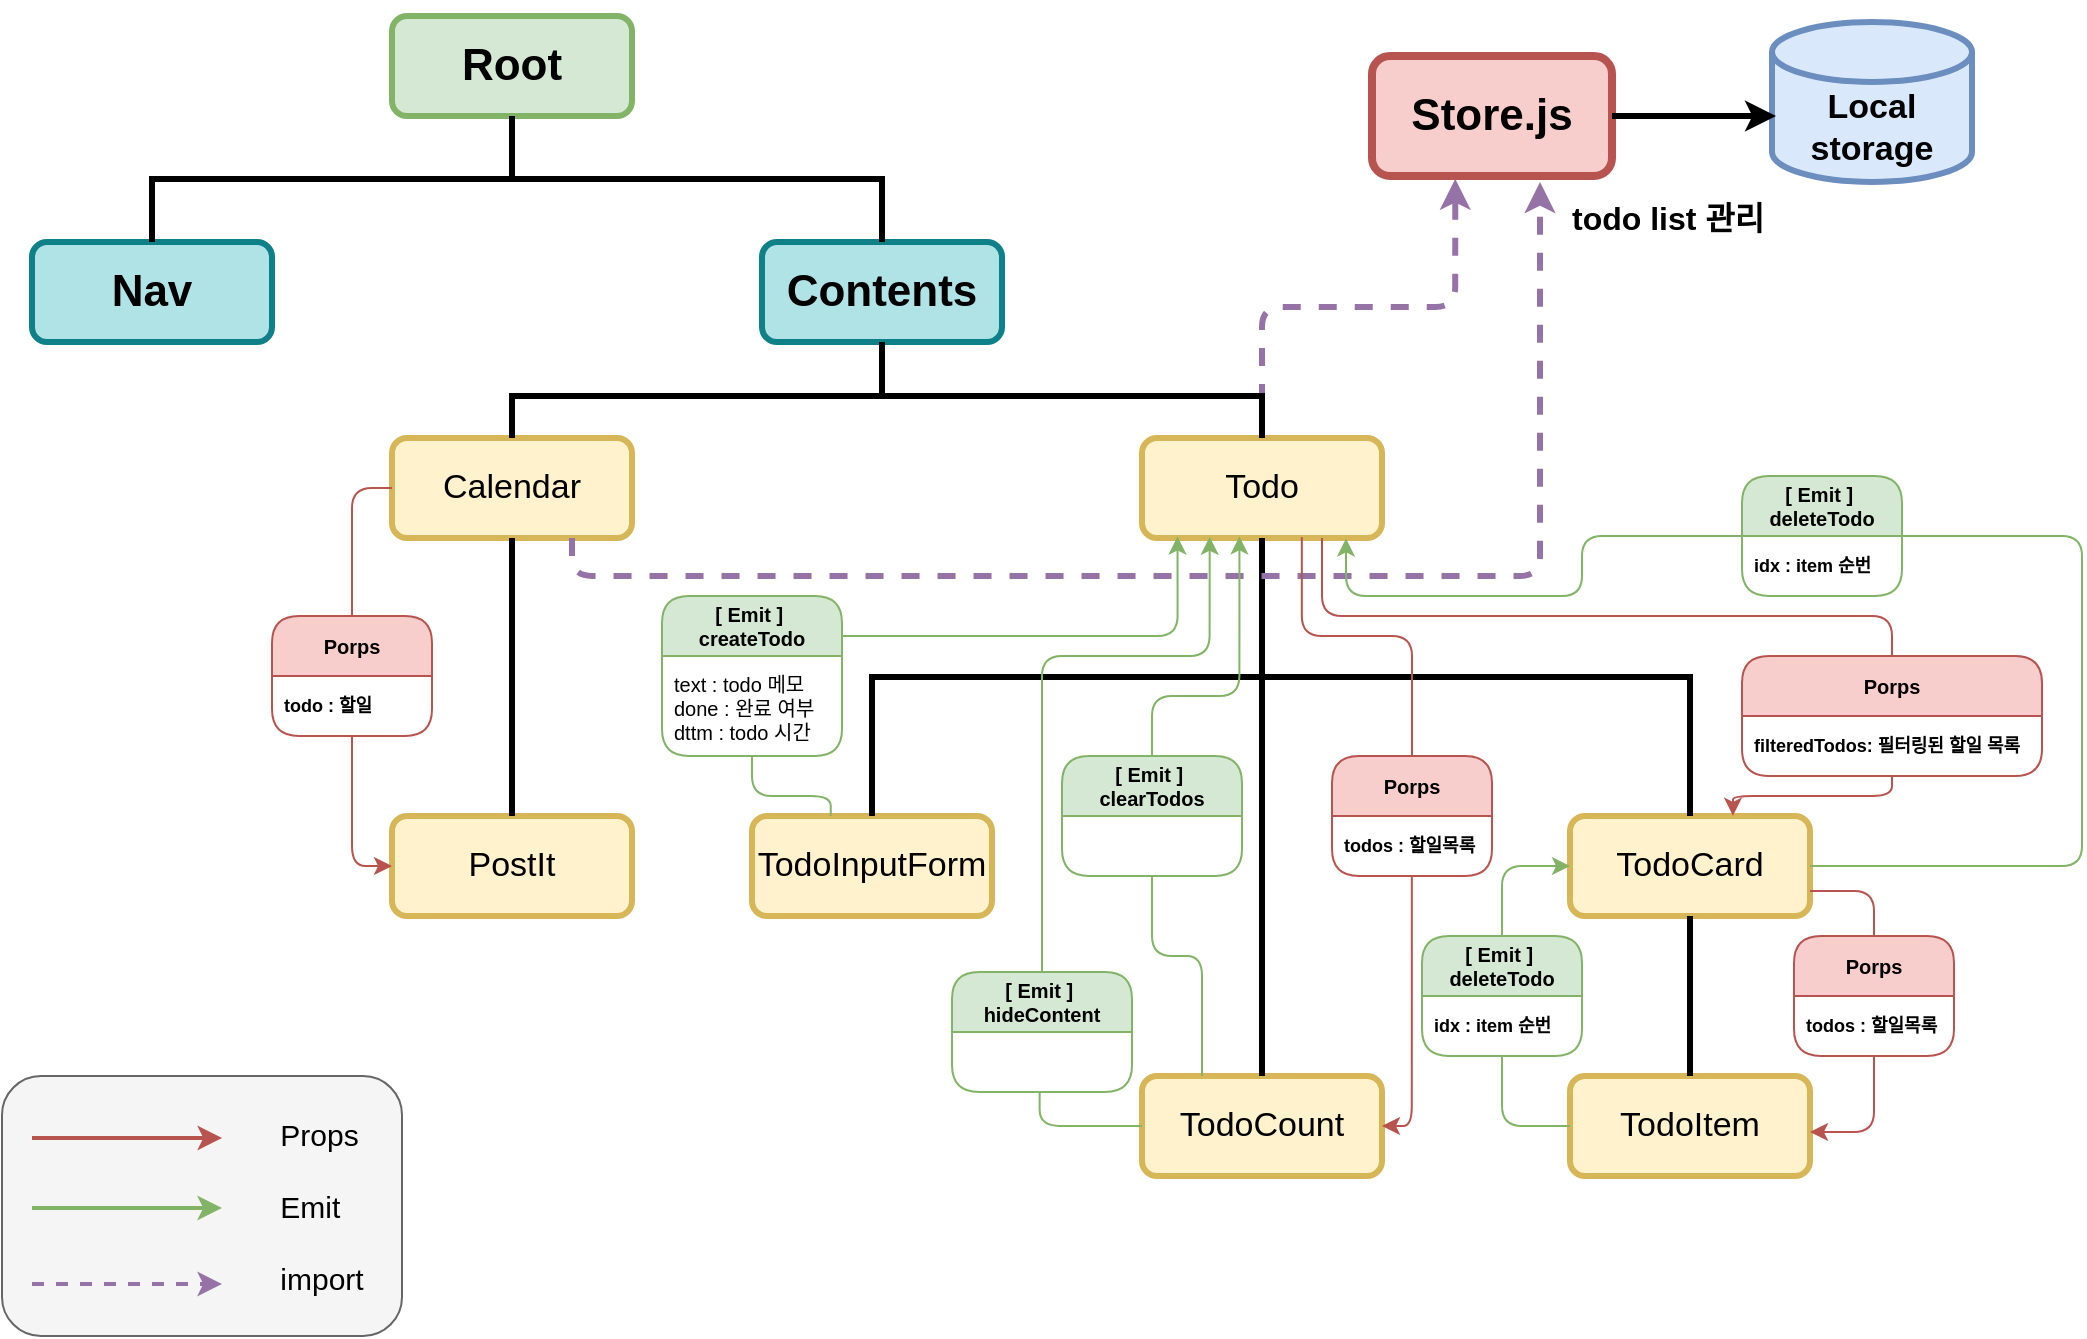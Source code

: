 <mxfile version="22.1.18" type="github">
  <diagram name="Page-1" id="5f0bae14-7c28-e335-631c-24af17079c00">
    <mxGraphModel dx="2026" dy="1119" grid="1" gridSize="10" guides="1" tooltips="1" connect="1" arrows="1" fold="1" page="1" pageScale="1" pageWidth="1100" pageHeight="850" background="none" math="0" shadow="0">
      <root>
        <mxCell id="0" />
        <mxCell id="1" parent="0" />
        <mxCell id="OZHb4zPASjDrgLWmTo2S-56" style="edgeStyle=orthogonalEdgeStyle;rounded=0;orthogonalLoop=1;jettySize=auto;html=1;exitX=0.5;exitY=0;exitDx=0;exitDy=0;" parent="1" source="OZHb4zPASjDrgLWmTo2S-1" edge="1">
          <mxGeometry relative="1" as="geometry">
            <mxPoint x="305.176" y="129.941" as="targetPoint" />
          </mxGeometry>
        </mxCell>
        <mxCell id="OZHb4zPASjDrgLWmTo2S-1" value="&lt;b style=&quot;font-size: 22px;&quot;&gt;&lt;font style=&quot;font-size: 22px;&quot;&gt;Root&lt;/font&gt;&lt;/b&gt;" style="rounded=1;whiteSpace=wrap;html=1;fillColor=#d5e8d4;strokeColor=#82b366;strokeWidth=3;fontSize=22;" parent="1" vertex="1">
          <mxGeometry x="245" y="120" width="120" height="50" as="geometry" />
        </mxCell>
        <mxCell id="OZHb4zPASjDrgLWmTo2S-5" value="&lt;font style=&quot;font-size: 22px;&quot;&gt;&lt;span style=&quot;font-size: 22px;&quot;&gt;Nav&lt;/span&gt;&lt;/font&gt;" style="rounded=1;whiteSpace=wrap;html=1;fillColor=#b0e3e6;strokeColor=#0e8088;strokeWidth=3;verticalAlign=middle;fontSize=22;fontStyle=1" parent="1" vertex="1">
          <mxGeometry x="65" y="233" width="120" height="50" as="geometry" />
        </mxCell>
        <mxCell id="OZHb4zPASjDrgLWmTo2S-6" value="Contents" style="rounded=1;whiteSpace=wrap;html=1;fillColor=#b0e3e6;strokeColor=#0e8088;strokeWidth=3;verticalAlign=middle;fontSize=22;fontStyle=1" parent="1" vertex="1">
          <mxGeometry x="430" y="233" width="120" height="50" as="geometry" />
        </mxCell>
        <mxCell id="OZHb4zPASjDrgLWmTo2S-7" value="TodoItem" style="rounded=1;whiteSpace=wrap;html=1;fontSize=17;strokeWidth=3;fillColor=#fff2cc;strokeColor=#d6b656;" parent="1" vertex="1">
          <mxGeometry x="834" y="650" width="120" height="50" as="geometry" />
        </mxCell>
        <mxCell id="OZHb4zPASjDrgLWmTo2S-8" value="PostIt" style="rounded=1;whiteSpace=wrap;html=1;fontSize=17;strokeWidth=3;fillColor=#fff2cc;strokeColor=#d6b656;" parent="1" vertex="1">
          <mxGeometry x="245" y="520" width="120" height="50" as="geometry" />
        </mxCell>
        <mxCell id="OZHb4zPASjDrgLWmTo2S-9" value="Calendar" style="rounded=1;whiteSpace=wrap;html=1;fontSize=17;strokeWidth=3;fillColor=#fff2cc;strokeColor=#d6b656;" parent="1" vertex="1">
          <mxGeometry x="245" y="331" width="120" height="50" as="geometry" />
        </mxCell>
        <mxCell id="OZHb4zPASjDrgLWmTo2S-55" value="" style="edgeStyle=orthogonalEdgeStyle;rounded=1;orthogonalLoop=1;jettySize=auto;html=1;strokeWidth=3;dashed=1;fillColor=#e1d5e7;strokeColor=#9673a6;entryX=0.347;entryY=1.023;entryDx=0;entryDy=0;entryPerimeter=0;curved=0;" parent="1" source="OZHb4zPASjDrgLWmTo2S-10" target="OZHb4zPASjDrgLWmTo2S-54" edge="1">
          <mxGeometry relative="1" as="geometry" />
        </mxCell>
        <mxCell id="OZHb4zPASjDrgLWmTo2S-10" value="Todo" style="rounded=1;whiteSpace=wrap;html=1;fontSize=17;strokeWidth=3;fillColor=#fff2cc;strokeColor=#d6b656;" parent="1" vertex="1">
          <mxGeometry x="620" y="331" width="120" height="50" as="geometry" />
        </mxCell>
        <mxCell id="OZHb4zPASjDrgLWmTo2S-12" value="TodoCount" style="rounded=1;whiteSpace=wrap;html=1;fontSize=17;strokeWidth=3;fillColor=#fff2cc;strokeColor=#d6b656;" parent="1" vertex="1">
          <mxGeometry x="620" y="650" width="120" height="50" as="geometry" />
        </mxCell>
        <mxCell id="OZHb4zPASjDrgLWmTo2S-13" value="TodoInputForm" style="rounded=1;whiteSpace=wrap;html=1;fontSize=17;strokeWidth=3;fillColor=#fff2cc;strokeColor=#d6b656;" parent="1" vertex="1">
          <mxGeometry x="425" y="520" width="120" height="50" as="geometry" />
        </mxCell>
        <mxCell id="OZHb4zPASjDrgLWmTo2S-14" value="TodoCard" style="rounded=1;whiteSpace=wrap;html=1;fontSize=17;strokeWidth=3;fillColor=#fff2cc;strokeColor=#d6b656;" parent="1" vertex="1">
          <mxGeometry x="834" y="520" width="120" height="50" as="geometry" />
        </mxCell>
        <mxCell id="OZHb4zPASjDrgLWmTo2S-16" value="" style="endArrow=none;html=1;rounded=0;entryX=0.5;entryY=1;entryDx=0;entryDy=0;exitX=0.5;exitY=0;exitDx=0;exitDy=0;edgeStyle=orthogonalEdgeStyle;strokeColor=default;curved=0;strokeWidth=3;" parent="1" source="OZHb4zPASjDrgLWmTo2S-5" target="OZHb4zPASjDrgLWmTo2S-1" edge="1">
          <mxGeometry width="50" height="50" relative="1" as="geometry">
            <mxPoint x="225" y="450" as="sourcePoint" />
            <mxPoint x="275" y="400" as="targetPoint" />
          </mxGeometry>
        </mxCell>
        <mxCell id="OZHb4zPASjDrgLWmTo2S-34" value="" style="endArrow=none;html=1;rounded=0;entryX=0.5;entryY=1;entryDx=0;entryDy=0;exitX=0.5;exitY=0;exitDx=0;exitDy=0;edgeStyle=orthogonalEdgeStyle;strokeWidth=3;" parent="1" source="OZHb4zPASjDrgLWmTo2S-6" target="OZHb4zPASjDrgLWmTo2S-1" edge="1">
          <mxGeometry width="50" height="50" relative="1" as="geometry">
            <mxPoint x="435" y="560" as="sourcePoint" />
            <mxPoint x="485" y="510" as="targetPoint" />
          </mxGeometry>
        </mxCell>
        <mxCell id="OZHb4zPASjDrgLWmTo2S-35" value="" style="endArrow=none;html=1;rounded=0;exitX=0.5;exitY=0;exitDx=0;exitDy=0;entryX=0.5;entryY=1;entryDx=0;entryDy=0;edgeStyle=orthogonalEdgeStyle;strokeWidth=3;" parent="1" source="OZHb4zPASjDrgLWmTo2S-9" target="OZHb4zPASjDrgLWmTo2S-6" edge="1">
          <mxGeometry width="50" height="50" relative="1" as="geometry">
            <mxPoint x="475" y="330" as="sourcePoint" />
            <mxPoint x="525" y="280" as="targetPoint" />
            <Array as="points">
              <mxPoint x="305" y="310" />
              <mxPoint x="490" y="310" />
            </Array>
          </mxGeometry>
        </mxCell>
        <mxCell id="OZHb4zPASjDrgLWmTo2S-36" value="" style="endArrow=none;html=1;rounded=0;exitX=0.5;exitY=0;exitDx=0;exitDy=0;edgeStyle=orthogonalEdgeStyle;strokeWidth=3;entryX=0.5;entryY=1;entryDx=0;entryDy=0;" parent="1" source="OZHb4zPASjDrgLWmTo2S-10" target="OZHb4zPASjDrgLWmTo2S-6" edge="1">
          <mxGeometry width="50" height="50" relative="1" as="geometry">
            <mxPoint x="595" y="400" as="sourcePoint" />
            <mxPoint x="465" y="290" as="targetPoint" />
            <Array as="points">
              <mxPoint x="680" y="310" />
              <mxPoint x="490" y="310" />
            </Array>
          </mxGeometry>
        </mxCell>
        <mxCell id="OZHb4zPASjDrgLWmTo2S-38" value="" style="endArrow=none;html=1;rounded=0;entryX=0.5;entryY=1;entryDx=0;entryDy=0;exitX=0.5;exitY=0;exitDx=0;exitDy=0;edgeStyle=orthogonalEdgeStyle;strokeWidth=3;fontSize=17;" parent="1" source="OZHb4zPASjDrgLWmTo2S-8" target="OZHb4zPASjDrgLWmTo2S-9" edge="1">
          <mxGeometry width="50" height="50" relative="1" as="geometry">
            <mxPoint x="205" y="441" as="sourcePoint" />
            <mxPoint x="255" y="391" as="targetPoint" />
          </mxGeometry>
        </mxCell>
        <mxCell id="OZHb4zPASjDrgLWmTo2S-39" value="" style="endArrow=none;html=1;rounded=0;entryX=0.5;entryY=1;entryDx=0;entryDy=0;exitX=0.5;exitY=0;exitDx=0;exitDy=0;edgeStyle=orthogonalEdgeStyle;strokeWidth=3;fontSize=17;" parent="1" source="OZHb4zPASjDrgLWmTo2S-13" target="OZHb4zPASjDrgLWmTo2S-10" edge="1">
          <mxGeometry width="50" height="50" relative="1" as="geometry">
            <mxPoint x="485" y="560" as="sourcePoint" />
            <mxPoint x="535" y="510" as="targetPoint" />
          </mxGeometry>
        </mxCell>
        <mxCell id="OZHb4zPASjDrgLWmTo2S-40" value="" style="endArrow=none;html=1;rounded=0;exitX=0.5;exitY=0;exitDx=0;exitDy=0;edgeStyle=orthogonalEdgeStyle;strokeWidth=3;fontSize=17;entryX=0.5;entryY=1;entryDx=0;entryDy=0;" parent="1" source="OZHb4zPASjDrgLWmTo2S-12" target="OZHb4zPASjDrgLWmTo2S-10" edge="1">
          <mxGeometry width="50" height="50" relative="1" as="geometry">
            <mxPoint x="615" y="560" as="sourcePoint" />
            <mxPoint x="635" y="380" as="targetPoint" />
          </mxGeometry>
        </mxCell>
        <mxCell id="OZHb4zPASjDrgLWmTo2S-41" value="" style="endArrow=none;html=1;rounded=0;exitX=0.5;exitY=0;exitDx=0;exitDy=0;edgeStyle=orthogonalEdgeStyle;strokeWidth=3;fontSize=17;entryX=0.5;entryY=1;entryDx=0;entryDy=0;" parent="1" source="OZHb4zPASjDrgLWmTo2S-14" target="OZHb4zPASjDrgLWmTo2S-10" edge="1">
          <mxGeometry width="50" height="50" relative="1" as="geometry">
            <mxPoint x="765" y="550" as="sourcePoint" />
            <mxPoint x="635" y="380" as="targetPoint" />
          </mxGeometry>
        </mxCell>
        <mxCell id="OZHb4zPASjDrgLWmTo2S-42" value="" style="endArrow=none;html=1;rounded=0;entryX=0.5;entryY=1;entryDx=0;entryDy=0;exitX=0.5;exitY=0;exitDx=0;exitDy=0;strokeWidth=3;fontSize=17;" parent="1" source="OZHb4zPASjDrgLWmTo2S-7" target="OZHb4zPASjDrgLWmTo2S-14" edge="1">
          <mxGeometry width="50" height="50" relative="1" as="geometry">
            <mxPoint x="884" y="640" as="sourcePoint" />
            <mxPoint x="934" y="590" as="targetPoint" />
          </mxGeometry>
        </mxCell>
        <mxCell id="OZHb4zPASjDrgLWmTo2S-54" value="&lt;b style=&quot;font-size: 22px;&quot;&gt;&lt;font style=&quot;font-size: 22px;&quot;&gt;Store.js&lt;/font&gt;&lt;/b&gt;" style="whiteSpace=wrap;html=1;fontSize=22;fillColor=#f8cecc;strokeColor=#b85450;rounded=1;strokeWidth=4;fontFamily=Helvetica;" parent="1" vertex="1">
          <mxGeometry x="735" y="140" width="120" height="60" as="geometry" />
        </mxCell>
        <mxCell id="OZHb4zPASjDrgLWmTo2S-57" value="&lt;b style=&quot;font-size: 17px;&quot;&gt;Local&lt;br&gt;storage&lt;/b&gt;" style="shape=cylinder3;whiteSpace=wrap;html=1;boundedLbl=1;backgroundOutline=1;size=15;strokeWidth=3;fillColor=#dae8fc;strokeColor=#6c8ebf;" parent="1" vertex="1">
          <mxGeometry x="935" y="123" width="100" height="80" as="geometry" />
        </mxCell>
        <mxCell id="OZHb4zPASjDrgLWmTo2S-58" style="edgeStyle=orthogonalEdgeStyle;rounded=0;orthogonalLoop=1;jettySize=auto;html=1;entryX=0.02;entryY=0.588;entryDx=0;entryDy=0;entryPerimeter=0;strokeWidth=3;" parent="1" source="OZHb4zPASjDrgLWmTo2S-54" target="OZHb4zPASjDrgLWmTo2S-57" edge="1">
          <mxGeometry relative="1" as="geometry" />
        </mxCell>
        <mxCell id="OZHb4zPASjDrgLWmTo2S-59" value="" style="endArrow=classic;html=1;rounded=1;exitX=0.75;exitY=1;exitDx=0;exitDy=0;edgeStyle=orthogonalEdgeStyle;fillColor=#e1d5e7;strokeColor=#9673a6;strokeWidth=3;dashed=1;entryX=0.7;entryY=1.05;entryDx=0;entryDy=0;entryPerimeter=0;curved=0;" parent="1" source="OZHb4zPASjDrgLWmTo2S-9" target="OZHb4zPASjDrgLWmTo2S-54" edge="1">
          <mxGeometry width="50" height="50" relative="1" as="geometry">
            <mxPoint x="335" y="401" as="sourcePoint" />
            <mxPoint x="875" y="230" as="targetPoint" />
            <Array as="points">
              <mxPoint x="335" y="400" />
              <mxPoint x="819" y="400" />
            </Array>
          </mxGeometry>
        </mxCell>
        <mxCell id="OZHb4zPASjDrgLWmTo2S-81" value="&lt;h1&gt;&lt;font style=&quot;font-size: 16px;&quot;&gt;todo list 관리&lt;/font&gt;&lt;/h1&gt;" style="text;html=1;strokeColor=none;fillColor=none;spacing=5;spacingTop=-20;whiteSpace=wrap;overflow=hidden;rounded=0;align=left;verticalAlign=middle;" parent="1" vertex="1">
          <mxGeometry x="830" y="203" width="120" height="32" as="geometry" />
        </mxCell>
        <mxCell id="OZHb4zPASjDrgLWmTo2S-129" style="edgeStyle=orthogonalEdgeStyle;rounded=1;orthogonalLoop=1;jettySize=auto;html=1;entryX=0;entryY=0.5;entryDx=0;entryDy=0;fontFamily=Helvetica;fontSize=9;fontColor=default;fillColor=#d5e8d4;strokeColor=#82b366;curved=0;" parent="1" source="OZHb4zPASjDrgLWmTo2S-90" target="OZHb4zPASjDrgLWmTo2S-14" edge="1">
          <mxGeometry relative="1" as="geometry" />
        </mxCell>
        <mxCell id="OZHb4zPASjDrgLWmTo2S-130" style="edgeStyle=orthogonalEdgeStyle;rounded=1;orthogonalLoop=1;jettySize=auto;html=1;entryX=0;entryY=0.5;entryDx=0;entryDy=0;fontFamily=Helvetica;fontSize=9;fontColor=default;endArrow=none;endFill=0;fillColor=#d5e8d4;strokeColor=#82b366;curved=0;" parent="1" source="OZHb4zPASjDrgLWmTo2S-90" target="OZHb4zPASjDrgLWmTo2S-7" edge="1">
          <mxGeometry relative="1" as="geometry" />
        </mxCell>
        <mxCell id="OZHb4zPASjDrgLWmTo2S-90" value="&lt;h1 style=&quot;border-color: var(--border-color); font-size: 10px;&quot;&gt;&lt;font style=&quot;border-color: var(--border-color);&quot;&gt;[ Emit ]&amp;nbsp;&lt;br style=&quot;border-color: var(--border-color);&quot;&gt;&lt;/font&gt;deleteTodo&lt;/h1&gt;" style="swimlane;fontStyle=0;childLayout=stackLayout;horizontal=1;startSize=30;horizontalStack=0;resizeParent=1;resizeParentMax=0;resizeLast=0;collapsible=1;marginBottom=0;whiteSpace=wrap;html=1;swimlaneFillColor=none;rounded=1;fillColor=#d5e8d4;strokeColor=#82b366;" parent="1" vertex="1">
          <mxGeometry x="760" y="580" width="80" height="60" as="geometry">
            <mxRectangle x="720" y="727" width="90" height="50" as="alternateBounds" />
          </mxGeometry>
        </mxCell>
        <mxCell id="OZHb4zPASjDrgLWmTo2S-91" value="&lt;h1 style=&quot;border-color: var(--border-color); font-size: 9px;&quot;&gt;idx : item 순번&lt;/h1&gt;" style="text;strokeColor=none;fillColor=none;align=left;verticalAlign=middle;spacingLeft=4;spacingRight=4;overflow=hidden;points=[[0,0.5],[1,0.5]];portConstraint=eastwest;rotatable=0;whiteSpace=wrap;html=1;rounded=1;fontSize=9;horizontal=1;" parent="OZHb4zPASjDrgLWmTo2S-90" vertex="1">
          <mxGeometry y="30" width="80" height="30" as="geometry" />
        </mxCell>
        <mxCell id="OZHb4zPASjDrgLWmTo2S-96" value="&lt;h1 style=&quot;border-color: var(--border-color); font-size: 10px;&quot;&gt;&lt;font style=&quot;border-color: var(--border-color);&quot;&gt;[ Emit ]&amp;nbsp;&lt;br style=&quot;border-color: var(--border-color);&quot;&gt;&lt;/font&gt;deleteTodo&lt;/h1&gt;" style="swimlane;fontStyle=0;childLayout=stackLayout;horizontal=1;startSize=30;horizontalStack=0;resizeParent=1;resizeParentMax=0;resizeLast=0;collapsible=1;marginBottom=0;whiteSpace=wrap;html=1;swimlaneFillColor=none;rounded=1;fillColor=#d5e8d4;strokeColor=#82b366;" parent="1" vertex="1">
          <mxGeometry x="920" y="350" width="80" height="60" as="geometry">
            <mxRectangle x="720" y="727" width="90" height="50" as="alternateBounds" />
          </mxGeometry>
        </mxCell>
        <mxCell id="OZHb4zPASjDrgLWmTo2S-97" value="&lt;h1 style=&quot;border-color: var(--border-color); font-size: 9px;&quot;&gt;idx : item 순번&lt;/h1&gt;" style="text;strokeColor=none;fillColor=none;align=left;verticalAlign=middle;spacingLeft=4;spacingRight=4;overflow=hidden;points=[[0,0.5],[1,0.5]];portConstraint=eastwest;rotatable=0;whiteSpace=wrap;html=1;rounded=1;fontSize=9;horizontal=1;" parent="OZHb4zPASjDrgLWmTo2S-96" vertex="1">
          <mxGeometry y="30" width="80" height="30" as="geometry" />
        </mxCell>
        <mxCell id="OZHb4zPASjDrgLWmTo2S-98" value="&lt;h1 style=&quot;border-color: var(--border-color); font-size: 10px;&quot;&gt;&lt;font style=&quot;border-color: var(--border-color);&quot;&gt;Porps&lt;/font&gt;&lt;br&gt;&lt;/h1&gt;" style="swimlane;fontStyle=0;childLayout=stackLayout;horizontal=1;startSize=30;horizontalStack=0;resizeParent=1;resizeParentMax=0;resizeLast=0;collapsible=1;marginBottom=0;whiteSpace=wrap;html=1;swimlaneFillColor=none;rounded=1;fillColor=#f8cecc;strokeColor=#b85450;" parent="1" vertex="1">
          <mxGeometry x="920" y="440" width="150" height="60" as="geometry">
            <mxRectangle x="720" y="727" width="90" height="50" as="alternateBounds" />
          </mxGeometry>
        </mxCell>
        <mxCell id="OZHb4zPASjDrgLWmTo2S-99" value="&lt;h1 style=&quot;border-color: var(--border-color); font-size: 9px;&quot;&gt;filteredTodos: 필터링된 할일 목록&lt;/h1&gt;" style="text;strokeColor=none;fillColor=none;align=left;verticalAlign=middle;spacingLeft=4;spacingRight=4;overflow=hidden;points=[[0,0.5],[1,0.5]];portConstraint=eastwest;rotatable=0;whiteSpace=wrap;html=1;rounded=1;fontSize=9;horizontal=1;" parent="OZHb4zPASjDrgLWmTo2S-98" vertex="1">
          <mxGeometry y="30" width="150" height="30" as="geometry" />
        </mxCell>
        <mxCell id="OZHb4zPASjDrgLWmTo2S-127" style="edgeStyle=orthogonalEdgeStyle;rounded=1;orthogonalLoop=1;jettySize=auto;html=1;entryX=1;entryY=0.75;entryDx=0;entryDy=0;fontFamily=Helvetica;fontSize=9;fontColor=default;endArrow=none;endFill=0;fillColor=#f8cecc;strokeColor=#b85450;curved=0;" parent="1" source="OZHb4zPASjDrgLWmTo2S-101" target="OZHb4zPASjDrgLWmTo2S-14" edge="1">
          <mxGeometry relative="1" as="geometry" />
        </mxCell>
        <mxCell id="OZHb4zPASjDrgLWmTo2S-101" value="&lt;h1 style=&quot;border-color: var(--border-color); font-size: 10px;&quot;&gt;&lt;font style=&quot;border-color: var(--border-color);&quot;&gt;Porps&lt;/font&gt;&lt;br&gt;&lt;/h1&gt;" style="swimlane;fontStyle=0;childLayout=stackLayout;horizontal=1;startSize=30;horizontalStack=0;resizeParent=1;resizeParentMax=0;resizeLast=0;collapsible=1;marginBottom=0;whiteSpace=wrap;html=1;swimlaneFillColor=none;rounded=1;fillColor=#f8cecc;strokeColor=#b85450;" parent="1" vertex="1">
          <mxGeometry x="946" y="580" width="80" height="60" as="geometry">
            <mxRectangle x="720" y="727" width="90" height="50" as="alternateBounds" />
          </mxGeometry>
        </mxCell>
        <mxCell id="OZHb4zPASjDrgLWmTo2S-102" value="&lt;h1 style=&quot;border-color: var(--border-color); font-size: 9px;&quot;&gt;todos : 할일목록&lt;/h1&gt;" style="text;strokeColor=none;fillColor=none;align=left;verticalAlign=middle;spacingLeft=4;spacingRight=4;overflow=hidden;points=[[0,0.5],[1,0.5]];portConstraint=eastwest;rotatable=0;whiteSpace=wrap;html=1;rounded=1;fontSize=9;horizontal=1;" parent="OZHb4zPASjDrgLWmTo2S-101" vertex="1">
          <mxGeometry y="30" width="80" height="30" as="geometry" />
        </mxCell>
        <mxCell id="OZHb4zPASjDrgLWmTo2S-107" value="&lt;h1 style=&quot;border-color: var(--border-color); font-size: 10px;&quot;&gt;&lt;font style=&quot;border-color: var(--border-color);&quot;&gt;[ Emit ]&amp;nbsp;&lt;br style=&quot;border-color: var(--border-color);&quot;&gt;&lt;/font&gt;createTodo&lt;/h1&gt;" style="swimlane;fontStyle=0;childLayout=stackLayout;horizontal=1;startSize=30;horizontalStack=0;resizeParent=1;resizeParentMax=0;resizeLast=0;collapsible=1;marginBottom=0;whiteSpace=wrap;html=1;swimlaneFillColor=none;rounded=1;fillColor=#d5e8d4;strokeColor=#82b366;" parent="1" vertex="1">
          <mxGeometry x="380" y="410" width="90" height="80" as="geometry">
            <mxRectangle x="720" y="727" width="90" height="50" as="alternateBounds" />
          </mxGeometry>
        </mxCell>
        <mxCell id="OZHb4zPASjDrgLWmTo2S-108" value="&lt;h1 style=&quot;border-color: var(--border-color); font-size: 10px;&quot;&gt;&lt;font style=&quot;border-color: var(--border-color); font-weight: normal;&quot;&gt;&lt;font style=&quot;border-color: var(--border-color);&quot;&gt;text : todo 메모&lt;br style=&quot;border-color: var(--border-color);&quot;&gt;&lt;/font&gt;done : 완료 여부&lt;br style=&quot;border-color: var(--border-color);&quot;&gt;dttm : todo 시간&lt;/font&gt;&lt;/h1&gt;" style="text;strokeColor=none;fillColor=none;align=left;verticalAlign=middle;spacingLeft=4;spacingRight=4;overflow=hidden;points=[[0,0.5],[1,0.5]];portConstraint=eastwest;rotatable=0;whiteSpace=wrap;html=1;rounded=1;fontSize=9;horizontal=1;" parent="OZHb4zPASjDrgLWmTo2S-107" vertex="1">
          <mxGeometry y="30" width="90" height="50" as="geometry" />
        </mxCell>
        <mxCell id="OZHb4zPASjDrgLWmTo2S-136" style="edgeStyle=orthogonalEdgeStyle;rounded=1;orthogonalLoop=1;jettySize=auto;html=1;entryX=1;entryY=0.5;entryDx=0;entryDy=0;fontFamily=Helvetica;fontSize=9;fontColor=default;curved=0;fillColor=#f8cecc;strokeColor=#b85450;exitX=0.499;exitY=0.984;exitDx=0;exitDy=0;exitPerimeter=0;" parent="1" source="OZHb4zPASjDrgLWmTo2S-117" target="OZHb4zPASjDrgLWmTo2S-12" edge="1">
          <mxGeometry relative="1" as="geometry">
            <Array as="points">
              <mxPoint x="755" y="675" />
            </Array>
          </mxGeometry>
        </mxCell>
        <mxCell id="OZHb4zPASjDrgLWmTo2S-116" value="&lt;h1 style=&quot;border-color: var(--border-color); font-size: 10px;&quot;&gt;&lt;font style=&quot;border-color: var(--border-color);&quot;&gt;Porps&lt;/font&gt;&lt;br&gt;&lt;/h1&gt;" style="swimlane;fontStyle=0;childLayout=stackLayout;horizontal=1;startSize=30;horizontalStack=0;resizeParent=1;resizeParentMax=0;resizeLast=0;collapsible=1;marginBottom=0;whiteSpace=wrap;html=1;swimlaneFillColor=none;rounded=1;fillColor=#f8cecc;strokeColor=#b85450;" parent="1" vertex="1">
          <mxGeometry x="715" y="490" width="80" height="60" as="geometry">
            <mxRectangle x="720" y="727" width="90" height="50" as="alternateBounds" />
          </mxGeometry>
        </mxCell>
        <mxCell id="OZHb4zPASjDrgLWmTo2S-117" value="&lt;h1 style=&quot;border-color: var(--border-color); font-size: 9px;&quot;&gt;todos : 할일목록&lt;/h1&gt;" style="text;strokeColor=none;fillColor=none;align=left;verticalAlign=middle;spacingLeft=4;spacingRight=4;overflow=hidden;points=[[0,0.5],[1,0.5]];portConstraint=eastwest;rotatable=0;whiteSpace=wrap;html=1;rounded=1;fontSize=9;horizontal=1;" parent="OZHb4zPASjDrgLWmTo2S-116" vertex="1">
          <mxGeometry y="30" width="80" height="30" as="geometry" />
        </mxCell>
        <mxCell id="OZHb4zPASjDrgLWmTo2S-121" style="edgeStyle=orthogonalEdgeStyle;rounded=1;orthogonalLoop=1;jettySize=auto;html=1;entryX=0.75;entryY=1;entryDx=0;entryDy=0;fontFamily=Helvetica;fontSize=9;fontColor=default;exitX=0.5;exitY=0;exitDx=0;exitDy=0;curved=0;endArrow=none;endFill=0;fillColor=#f8cecc;strokeColor=#b85450;" parent="1" source="OZHb4zPASjDrgLWmTo2S-98" target="OZHb4zPASjDrgLWmTo2S-10" edge="1">
          <mxGeometry relative="1" as="geometry">
            <Array as="points">
              <mxPoint x="995" y="420" />
              <mxPoint x="710" y="420" />
            </Array>
          </mxGeometry>
        </mxCell>
        <mxCell id="OZHb4zPASjDrgLWmTo2S-122" style="edgeStyle=orthogonalEdgeStyle;rounded=1;orthogonalLoop=1;jettySize=auto;html=1;exitX=0.5;exitY=1;exitDx=0;exitDy=0;entryX=0.679;entryY=-0.002;entryDx=0;entryDy=0;entryPerimeter=0;fontFamily=Helvetica;fontSize=9;fontColor=default;endArrow=classic;endFill=1;curved=0;fillColor=#f8cecc;strokeColor=#b85450;" parent="1" source="OZHb4zPASjDrgLWmTo2S-98" target="OZHb4zPASjDrgLWmTo2S-14" edge="1">
          <mxGeometry relative="1" as="geometry">
            <Array as="points">
              <mxPoint x="995" y="510" />
              <mxPoint x="915" y="510" />
            </Array>
          </mxGeometry>
        </mxCell>
        <mxCell id="OZHb4zPASjDrgLWmTo2S-124" style="edgeStyle=orthogonalEdgeStyle;rounded=1;orthogonalLoop=1;jettySize=auto;html=1;exitX=1;exitY=0.5;exitDx=0;exitDy=0;fontFamily=Helvetica;fontSize=9;fontColor=default;endArrow=none;endFill=0;fillColor=#d5e8d4;strokeColor=#82b366;curved=0;" parent="1" source="OZHb4zPASjDrgLWmTo2S-14" edge="1">
          <mxGeometry relative="1" as="geometry">
            <mxPoint x="1000" y="380" as="targetPoint" />
            <Array as="points">
              <mxPoint x="1090" y="545" />
              <mxPoint x="1090" y="380" />
            </Array>
          </mxGeometry>
        </mxCell>
        <mxCell id="OZHb4zPASjDrgLWmTo2S-125" style="edgeStyle=orthogonalEdgeStyle;rounded=1;orthogonalLoop=1;jettySize=auto;html=1;exitX=0;exitY=0.5;exitDx=0;exitDy=0;entryX=0.846;entryY=1.004;entryDx=0;entryDy=0;entryPerimeter=0;fontFamily=Helvetica;fontSize=9;fontColor=default;fillColor=#d5e8d4;strokeColor=#82b366;curved=0;" parent="1" source="OZHb4zPASjDrgLWmTo2S-96" target="OZHb4zPASjDrgLWmTo2S-10" edge="1">
          <mxGeometry relative="1" as="geometry">
            <Array as="points">
              <mxPoint x="840" y="380" />
              <mxPoint x="840" y="410" />
              <mxPoint x="722" y="410" />
              <mxPoint x="722" y="381" />
            </Array>
          </mxGeometry>
        </mxCell>
        <mxCell id="OZHb4zPASjDrgLWmTo2S-128" style="edgeStyle=orthogonalEdgeStyle;rounded=1;orthogonalLoop=1;jettySize=auto;html=1;exitX=0.5;exitY=1;exitDx=0;exitDy=0;entryX=1;entryY=0.56;entryDx=0;entryDy=0;entryPerimeter=0;fontFamily=Helvetica;fontSize=9;fontColor=default;fillColor=#f8cecc;strokeColor=#b85450;curved=0;" parent="1" source="OZHb4zPASjDrgLWmTo2S-101" target="OZHb4zPASjDrgLWmTo2S-7" edge="1">
          <mxGeometry relative="1" as="geometry" />
        </mxCell>
        <mxCell id="OZHb4zPASjDrgLWmTo2S-131" style="edgeStyle=orthogonalEdgeStyle;rounded=1;orthogonalLoop=1;jettySize=auto;html=1;entryX=0.328;entryY=0;entryDx=0;entryDy=0;entryPerimeter=0;fontFamily=Helvetica;fontSize=9;fontColor=default;curved=0;endArrow=none;endFill=0;fillColor=#d5e8d4;strokeColor=#82b366;" parent="1" source="OZHb4zPASjDrgLWmTo2S-107" target="OZHb4zPASjDrgLWmTo2S-13" edge="1">
          <mxGeometry relative="1" as="geometry" />
        </mxCell>
        <mxCell id="OZHb4zPASjDrgLWmTo2S-132" style="edgeStyle=orthogonalEdgeStyle;rounded=1;orthogonalLoop=1;jettySize=auto;html=1;exitX=1;exitY=0.25;exitDx=0;exitDy=0;entryX=0.148;entryY=0.985;entryDx=0;entryDy=0;entryPerimeter=0;fontFamily=Helvetica;fontSize=9;fontColor=default;curved=0;fillColor=#d5e8d4;strokeColor=#82b366;" parent="1" source="OZHb4zPASjDrgLWmTo2S-107" target="OZHb4zPASjDrgLWmTo2S-10" edge="1">
          <mxGeometry relative="1" as="geometry" />
        </mxCell>
        <mxCell id="OZHb4zPASjDrgLWmTo2S-133" style="edgeStyle=orthogonalEdgeStyle;rounded=1;orthogonalLoop=1;jettySize=auto;html=1;entryX=0.666;entryY=0.992;entryDx=0;entryDy=0;entryPerimeter=0;fontFamily=Helvetica;fontSize=9;fontColor=default;endArrow=none;endFill=0;curved=0;fillColor=#f8cecc;strokeColor=#b85450;exitX=0.5;exitY=0;exitDx=0;exitDy=0;" parent="1" source="OZHb4zPASjDrgLWmTo2S-116" target="OZHb4zPASjDrgLWmTo2S-10" edge="1">
          <mxGeometry relative="1" as="geometry">
            <Array as="points">
              <mxPoint x="755" y="430" />
              <mxPoint x="700" y="430" />
            </Array>
          </mxGeometry>
        </mxCell>
        <mxCell id="OZHb4zPASjDrgLWmTo2S-142" style="edgeStyle=orthogonalEdgeStyle;rounded=1;orthogonalLoop=1;jettySize=auto;html=1;entryX=0;entryY=0.5;entryDx=0;entryDy=0;fontFamily=Helvetica;fontSize=9;fontColor=default;fillColor=#f8cecc;strokeColor=#b85450;curved=0;" parent="1" source="OZHb4zPASjDrgLWmTo2S-139" target="OZHb4zPASjDrgLWmTo2S-8" edge="1">
          <mxGeometry relative="1" as="geometry" />
        </mxCell>
        <mxCell id="OZHb4zPASjDrgLWmTo2S-143" style="edgeStyle=orthogonalEdgeStyle;rounded=1;orthogonalLoop=1;jettySize=auto;html=1;exitX=0.5;exitY=0;exitDx=0;exitDy=0;entryX=0;entryY=0.5;entryDx=0;entryDy=0;fontFamily=Helvetica;fontSize=9;fontColor=default;endArrow=none;endFill=0;fillColor=#f8cecc;strokeColor=#b85450;curved=0;" parent="1" source="OZHb4zPASjDrgLWmTo2S-139" target="OZHb4zPASjDrgLWmTo2S-9" edge="1">
          <mxGeometry relative="1" as="geometry" />
        </mxCell>
        <mxCell id="OZHb4zPASjDrgLWmTo2S-139" value="&lt;h1 style=&quot;border-color: var(--border-color); font-size: 10px;&quot;&gt;&lt;font style=&quot;border-color: var(--border-color);&quot;&gt;Porps&lt;/font&gt;&lt;br&gt;&lt;/h1&gt;" style="swimlane;fontStyle=0;childLayout=stackLayout;horizontal=1;startSize=30;horizontalStack=0;resizeParent=1;resizeParentMax=0;resizeLast=0;collapsible=1;marginBottom=0;whiteSpace=wrap;html=1;swimlaneFillColor=none;rounded=1;fillColor=#f8cecc;strokeColor=#b85450;" parent="1" vertex="1">
          <mxGeometry x="185" y="420" width="80" height="60" as="geometry">
            <mxRectangle x="720" y="727" width="90" height="50" as="alternateBounds" />
          </mxGeometry>
        </mxCell>
        <mxCell id="OZHb4zPASjDrgLWmTo2S-140" value="&lt;h1 style=&quot;border-color: var(--border-color); font-size: 9px;&quot;&gt;todo : 할일&lt;/h1&gt;" style="text;strokeColor=none;fillColor=none;align=left;verticalAlign=middle;spacingLeft=4;spacingRight=4;overflow=hidden;points=[[0,0.5],[1,0.5]];portConstraint=eastwest;rotatable=0;whiteSpace=wrap;html=1;rounded=1;fontSize=9;horizontal=1;" parent="OZHb4zPASjDrgLWmTo2S-139" vertex="1">
          <mxGeometry y="30" width="80" height="30" as="geometry" />
        </mxCell>
        <mxCell id="OZHb4zPASjDrgLWmTo2S-153" value="" style="group" parent="1" vertex="1" connectable="0">
          <mxGeometry x="50" y="650" width="200" height="130" as="geometry" />
        </mxCell>
        <mxCell id="OZHb4zPASjDrgLWmTo2S-73" value="" style="rounded=1;whiteSpace=wrap;html=1;fillColor=#f5f5f5;strokeWidth=1;fontColor=#333333;strokeColor=#666666;" parent="OZHb4zPASjDrgLWmTo2S-153" vertex="1">
          <mxGeometry width="200" height="130" as="geometry" />
        </mxCell>
        <mxCell id="OZHb4zPASjDrgLWmTo2S-145" value="" style="endArrow=classic;html=1;rounded=0;fontFamily=Helvetica;fontSize=9;fontColor=default;entryX=0.453;entryY=0.294;entryDx=0;entryDy=0;entryPerimeter=0;strokeWidth=2;fillColor=#f8cecc;strokeColor=#b85450;" parent="OZHb4zPASjDrgLWmTo2S-153" edge="1">
          <mxGeometry width="50" height="50" relative="1" as="geometry">
            <mxPoint x="15" y="31.02" as="sourcePoint" />
            <mxPoint x="110.045" y="31.0" as="targetPoint" />
          </mxGeometry>
        </mxCell>
        <mxCell id="OZHb4zPASjDrgLWmTo2S-146" value="" style="endArrow=classic;html=1;rounded=0;fontFamily=Helvetica;fontSize=9;fontColor=default;entryX=0.453;entryY=0.294;entryDx=0;entryDy=0;entryPerimeter=0;strokeWidth=2;fillColor=#d5e8d4;strokeColor=#82b366;" parent="OZHb4zPASjDrgLWmTo2S-153" edge="1">
          <mxGeometry width="50" height="50" relative="1" as="geometry">
            <mxPoint x="15" y="66" as="sourcePoint" />
            <mxPoint x="110" y="66" as="targetPoint" />
          </mxGeometry>
        </mxCell>
        <mxCell id="OZHb4zPASjDrgLWmTo2S-147" value="" style="endArrow=classic;html=1;rounded=0;fontFamily=Helvetica;fontSize=9;fontColor=default;entryX=0.453;entryY=0.294;entryDx=0;entryDy=0;entryPerimeter=0;strokeWidth=2;dashed=1;fillColor=#e1d5e7;strokeColor=#9673a6;" parent="OZHb4zPASjDrgLWmTo2S-153" edge="1">
          <mxGeometry width="50" height="50" relative="1" as="geometry">
            <mxPoint x="15" y="104" as="sourcePoint" />
            <mxPoint x="110" y="104" as="targetPoint" />
          </mxGeometry>
        </mxCell>
        <mxCell id="OZHb4zPASjDrgLWmTo2S-151" value="&lt;div style=&quot;text-align: left; font-size: 15px;&quot;&gt;&lt;span style=&quot;background-color: initial;&quot;&gt;&lt;font style=&quot;font-size: 15px;&quot;&gt;Props&lt;/font&gt;&lt;/span&gt;&lt;/div&gt;&lt;div style=&quot;text-align: left; font-size: 15px;&quot;&gt;&lt;span style=&quot;background-color: initial;&quot;&gt;&lt;font style=&quot;font-size: 15px;&quot;&gt;&lt;br&gt;&lt;/font&gt;&lt;/span&gt;&lt;/div&gt;&lt;div style=&quot;text-align: left; font-size: 15px;&quot;&gt;&lt;span style=&quot;background-color: initial;&quot;&gt;&lt;font style=&quot;font-size: 15px;&quot;&gt;Emit&amp;nbsp;&lt;/font&gt;&lt;/span&gt;&lt;/div&gt;&lt;div style=&quot;text-align: left; font-size: 15px;&quot;&gt;&lt;span style=&quot;background-color: initial;&quot;&gt;&lt;font style=&quot;font-size: 15px;&quot;&gt;&lt;br&gt;&lt;/font&gt;&lt;/span&gt;&lt;/div&gt;&lt;div style=&quot;text-align: left; font-size: 15px;&quot;&gt;&lt;span style=&quot;background-color: initial;&quot;&gt;&lt;font style=&quot;font-size: 15px;&quot;&gt;import&lt;/font&gt;&lt;/span&gt;&lt;/div&gt;" style="text;html=1;strokeColor=none;fillColor=none;align=center;verticalAlign=middle;whiteSpace=wrap;rounded=0;fontSize=9;fontFamily=Helvetica;fontColor=default;" parent="OZHb4zPASjDrgLWmTo2S-153" vertex="1">
          <mxGeometry x="130" y="15" width="60" height="100" as="geometry" />
        </mxCell>
        <mxCell id="kzTbXVxI7KfC0cC86b9M-6" style="edgeStyle=orthogonalEdgeStyle;rounded=1;orthogonalLoop=1;jettySize=auto;html=1;entryX=0.25;entryY=0;entryDx=0;entryDy=0;fillColor=#d5e8d4;strokeColor=#82b366;endArrow=none;endFill=0;curved=0;" parent="1" source="kzTbXVxI7KfC0cC86b9M-3" target="OZHb4zPASjDrgLWmTo2S-12" edge="1">
          <mxGeometry relative="1" as="geometry">
            <Array as="points">
              <mxPoint x="625" y="590" />
              <mxPoint x="650" y="590" />
            </Array>
          </mxGeometry>
        </mxCell>
        <mxCell id="kzTbXVxI7KfC0cC86b9M-3" value="&lt;h1 style=&quot;border-color: var(--border-color); font-size: 10px;&quot;&gt;&lt;font style=&quot;border-color: var(--border-color);&quot;&gt;[ Emit ]&amp;nbsp;&lt;br style=&quot;border-color: var(--border-color);&quot;&gt;&lt;/font&gt;clearTodos&lt;/h1&gt;" style="swimlane;fontStyle=0;childLayout=stackLayout;horizontal=1;startSize=30;horizontalStack=0;resizeParent=1;resizeParentMax=0;resizeLast=0;collapsible=1;marginBottom=0;whiteSpace=wrap;html=1;swimlaneFillColor=none;rounded=1;fillColor=#d5e8d4;strokeColor=#82b366;" parent="1" vertex="1">
          <mxGeometry x="580" y="490" width="90" height="60" as="geometry">
            <mxRectangle x="720" y="727" width="90" height="50" as="alternateBounds" />
          </mxGeometry>
        </mxCell>
        <mxCell id="kzTbXVxI7KfC0cC86b9M-4" value="&lt;h1 style=&quot;border-color: var(--border-color); font-size: 10px;&quot;&gt;&lt;br&gt;&lt;/h1&gt;" style="text;strokeColor=none;fillColor=none;align=left;verticalAlign=middle;spacingLeft=4;spacingRight=4;overflow=hidden;points=[[0,0.5],[1,0.5]];portConstraint=eastwest;rotatable=0;whiteSpace=wrap;html=1;rounded=1;fontSize=9;horizontal=1;" parent="kzTbXVxI7KfC0cC86b9M-3" vertex="1">
          <mxGeometry y="30" width="90" height="30" as="geometry" />
        </mxCell>
        <mxCell id="kzTbXVxI7KfC0cC86b9M-5" style="edgeStyle=orthogonalEdgeStyle;rounded=1;orthogonalLoop=1;jettySize=auto;html=1;entryX=0.406;entryY=0.984;entryDx=0;entryDy=0;entryPerimeter=0;curved=0;fillColor=#d5e8d4;strokeColor=#82b366;" parent="1" source="kzTbXVxI7KfC0cC86b9M-3" target="OZHb4zPASjDrgLWmTo2S-10" edge="1">
          <mxGeometry relative="1" as="geometry">
            <Array as="points">
              <mxPoint x="625" y="460" />
              <mxPoint x="669" y="460" />
            </Array>
          </mxGeometry>
        </mxCell>
        <mxCell id="kzTbXVxI7KfC0cC86b9M-9" style="edgeStyle=orthogonalEdgeStyle;rounded=1;orthogonalLoop=1;jettySize=auto;html=1;entryX=0;entryY=0.5;entryDx=0;entryDy=0;curved=0;endArrow=none;endFill=0;exitX=0.487;exitY=1.013;exitDx=0;exitDy=0;exitPerimeter=0;fillColor=#d5e8d4;strokeColor=#82b366;" parent="1" source="kzTbXVxI7KfC0cC86b9M-8" target="OZHb4zPASjDrgLWmTo2S-12" edge="1">
          <mxGeometry relative="1" as="geometry">
            <Array as="points">
              <mxPoint x="569" y="675" />
            </Array>
          </mxGeometry>
        </mxCell>
        <mxCell id="kzTbXVxI7KfC0cC86b9M-7" value="&lt;h1 style=&quot;border-color: var(--border-color); font-size: 10px;&quot;&gt;&lt;font style=&quot;border-color: var(--border-color);&quot;&gt;[ Emit ]&amp;nbsp;&lt;br style=&quot;border-color: var(--border-color);&quot;&gt;&lt;/font&gt;hideContent&lt;/h1&gt;" style="swimlane;fontStyle=0;childLayout=stackLayout;horizontal=1;startSize=30;horizontalStack=0;resizeParent=1;resizeParentMax=0;resizeLast=0;collapsible=1;marginBottom=0;whiteSpace=wrap;html=1;swimlaneFillColor=none;rounded=1;fillColor=#d5e8d4;strokeColor=#82b366;" parent="1" vertex="1">
          <mxGeometry x="525" y="598" width="90" height="60" as="geometry">
            <mxRectangle x="720" y="727" width="90" height="50" as="alternateBounds" />
          </mxGeometry>
        </mxCell>
        <mxCell id="kzTbXVxI7KfC0cC86b9M-8" value="&lt;h1 style=&quot;border-color: var(--border-color); font-size: 10px;&quot;&gt;&lt;br&gt;&lt;/h1&gt;" style="text;strokeColor=none;fillColor=none;align=left;verticalAlign=middle;spacingLeft=4;spacingRight=4;overflow=hidden;points=[[0,0.5],[1,0.5]];portConstraint=eastwest;rotatable=0;whiteSpace=wrap;html=1;rounded=1;fontSize=9;horizontal=1;" parent="kzTbXVxI7KfC0cC86b9M-7" vertex="1">
          <mxGeometry y="30" width="90" height="30" as="geometry" />
        </mxCell>
        <mxCell id="kzTbXVxI7KfC0cC86b9M-10" style="edgeStyle=orthogonalEdgeStyle;rounded=1;orthogonalLoop=1;jettySize=auto;html=1;entryX=0.282;entryY=0.988;entryDx=0;entryDy=0;entryPerimeter=0;curved=0;fillColor=#d5e8d4;strokeColor=#82b366;" parent="1" source="kzTbXVxI7KfC0cC86b9M-7" target="OZHb4zPASjDrgLWmTo2S-10" edge="1">
          <mxGeometry relative="1" as="geometry">
            <Array as="points">
              <mxPoint x="570" y="440" />
              <mxPoint x="654" y="440" />
            </Array>
          </mxGeometry>
        </mxCell>
      </root>
    </mxGraphModel>
  </diagram>
</mxfile>
